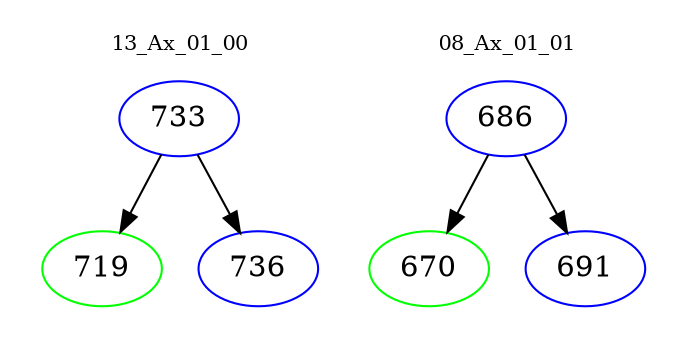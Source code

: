 digraph{
subgraph cluster_0 {
color = white
label = "13_Ax_01_00";
fontsize=10;
T0_733 [label="733", color="blue"]
T0_733 -> T0_719 [color="black"]
T0_719 [label="719", color="green"]
T0_733 -> T0_736 [color="black"]
T0_736 [label="736", color="blue"]
}
subgraph cluster_1 {
color = white
label = "08_Ax_01_01";
fontsize=10;
T1_686 [label="686", color="blue"]
T1_686 -> T1_670 [color="black"]
T1_670 [label="670", color="green"]
T1_686 -> T1_691 [color="black"]
T1_691 [label="691", color="blue"]
}
}
